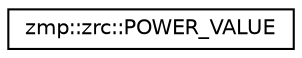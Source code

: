digraph "クラス階層図"
{
  edge [fontname="Helvetica",fontsize="10",labelfontname="Helvetica",labelfontsize="10"];
  node [fontname="Helvetica",fontsize="10",shape=record];
  rankdir="LR";
  Node1 [label="zmp::zrc::POWER_VALUE",height=0.2,width=0.4,color="black", fillcolor="white", style="filled",URL="$structzmp_1_1zrc_1_1POWER__VALUE.html"];
}
